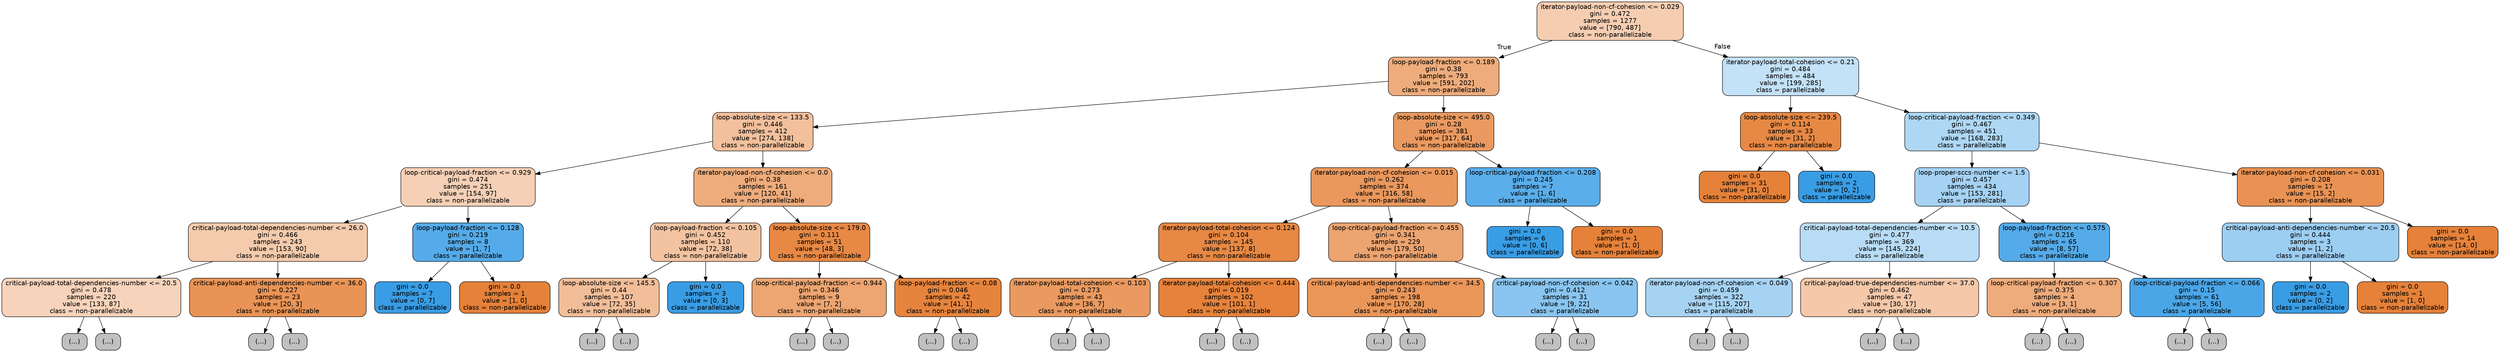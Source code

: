 digraph Tree {
node [shape=box, style="filled, rounded", color="black", fontname=helvetica] ;
edge [fontname=helvetica] ;
0 [label="iterator-payload-non-cf-cohesion <= 0.029\ngini = 0.472\nsamples = 1277\nvalue = [790, 487]\nclass = non-parallelizable", fillcolor="#e5813962"] ;
1 [label="loop-payload-fraction <= 0.189\ngini = 0.38\nsamples = 793\nvalue = [591, 202]\nclass = non-parallelizable", fillcolor="#e58139a8"] ;
0 -> 1 [labeldistance=2.5, labelangle=45, headlabel="True"] ;
2 [label="loop-absolute-size <= 133.5\ngini = 0.446\nsamples = 412\nvalue = [274, 138]\nclass = non-parallelizable", fillcolor="#e581397f"] ;
1 -> 2 ;
3 [label="loop-critical-payload-fraction <= 0.929\ngini = 0.474\nsamples = 251\nvalue = [154, 97]\nclass = non-parallelizable", fillcolor="#e581395e"] ;
2 -> 3 ;
4 [label="critical-payload-total-dependencies-number <= 26.0\ngini = 0.466\nsamples = 243\nvalue = [153, 90]\nclass = non-parallelizable", fillcolor="#e5813969"] ;
3 -> 4 ;
5 [label="critical-payload-total-dependencies-number <= 20.5\ngini = 0.478\nsamples = 220\nvalue = [133, 87]\nclass = non-parallelizable", fillcolor="#e5813958"] ;
4 -> 5 ;
6 [label="(...)", fillcolor="#C0C0C0"] ;
5 -> 6 ;
137 [label="(...)", fillcolor="#C0C0C0"] ;
5 -> 137 ;
140 [label="critical-payload-anti-dependencies-number <= 36.0\ngini = 0.227\nsamples = 23\nvalue = [20, 3]\nclass = non-parallelizable", fillcolor="#e58139d9"] ;
4 -> 140 ;
141 [label="(...)", fillcolor="#C0C0C0"] ;
140 -> 141 ;
150 [label="(...)", fillcolor="#C0C0C0"] ;
140 -> 150 ;
151 [label="loop-payload-fraction <= 0.128\ngini = 0.219\nsamples = 8\nvalue = [1, 7]\nclass = parallelizable", fillcolor="#399de5db"] ;
3 -> 151 ;
152 [label="gini = 0.0\nsamples = 7\nvalue = [0, 7]\nclass = parallelizable", fillcolor="#399de5ff"] ;
151 -> 152 ;
153 [label="gini = 0.0\nsamples = 1\nvalue = [1, 0]\nclass = non-parallelizable", fillcolor="#e58139ff"] ;
151 -> 153 ;
154 [label="iterator-payload-non-cf-cohesion <= 0.0\ngini = 0.38\nsamples = 161\nvalue = [120, 41]\nclass = non-parallelizable", fillcolor="#e58139a8"] ;
2 -> 154 ;
155 [label="loop-payload-fraction <= 0.105\ngini = 0.452\nsamples = 110\nvalue = [72, 38]\nclass = non-parallelizable", fillcolor="#e5813978"] ;
154 -> 155 ;
156 [label="loop-absolute-size <= 145.5\ngini = 0.44\nsamples = 107\nvalue = [72, 35]\nclass = non-parallelizable", fillcolor="#e5813983"] ;
155 -> 156 ;
157 [label="(...)", fillcolor="#C0C0C0"] ;
156 -> 157 ;
158 [label="(...)", fillcolor="#C0C0C0"] ;
156 -> 158 ;
231 [label="gini = 0.0\nsamples = 3\nvalue = [0, 3]\nclass = parallelizable", fillcolor="#399de5ff"] ;
155 -> 231 ;
232 [label="loop-absolute-size <= 179.0\ngini = 0.111\nsamples = 51\nvalue = [48, 3]\nclass = non-parallelizable", fillcolor="#e58139ef"] ;
154 -> 232 ;
233 [label="loop-critical-payload-fraction <= 0.944\ngini = 0.346\nsamples = 9\nvalue = [7, 2]\nclass = non-parallelizable", fillcolor="#e58139b6"] ;
232 -> 233 ;
234 [label="(...)", fillcolor="#C0C0C0"] ;
233 -> 234 ;
239 [label="(...)", fillcolor="#C0C0C0"] ;
233 -> 239 ;
240 [label="loop-payload-fraction <= 0.08\ngini = 0.046\nsamples = 42\nvalue = [41, 1]\nclass = non-parallelizable", fillcolor="#e58139f9"] ;
232 -> 240 ;
241 [label="(...)", fillcolor="#C0C0C0"] ;
240 -> 241 ;
242 [label="(...)", fillcolor="#C0C0C0"] ;
240 -> 242 ;
245 [label="loop-absolute-size <= 495.0\ngini = 0.28\nsamples = 381\nvalue = [317, 64]\nclass = non-parallelizable", fillcolor="#e58139cc"] ;
1 -> 245 ;
246 [label="iterator-payload-non-cf-cohesion <= 0.015\ngini = 0.262\nsamples = 374\nvalue = [316, 58]\nclass = non-parallelizable", fillcolor="#e58139d0"] ;
245 -> 246 ;
247 [label="iterator-payload-total-cohesion <= 0.124\ngini = 0.104\nsamples = 145\nvalue = [137, 8]\nclass = non-parallelizable", fillcolor="#e58139f0"] ;
246 -> 247 ;
248 [label="iterator-payload-total-cohesion <= 0.103\ngini = 0.273\nsamples = 43\nvalue = [36, 7]\nclass = non-parallelizable", fillcolor="#e58139cd"] ;
247 -> 248 ;
249 [label="(...)", fillcolor="#C0C0C0"] ;
248 -> 249 ;
254 [label="(...)", fillcolor="#C0C0C0"] ;
248 -> 254 ;
263 [label="iterator-payload-total-cohesion <= 0.444\ngini = 0.019\nsamples = 102\nvalue = [101, 1]\nclass = non-parallelizable", fillcolor="#e58139fc"] ;
247 -> 263 ;
264 [label="(...)", fillcolor="#C0C0C0"] ;
263 -> 264 ;
265 [label="(...)", fillcolor="#C0C0C0"] ;
263 -> 265 ;
268 [label="loop-critical-payload-fraction <= 0.455\ngini = 0.341\nsamples = 229\nvalue = [179, 50]\nclass = non-parallelizable", fillcolor="#e58139b8"] ;
246 -> 268 ;
269 [label="critical-payload-anti-dependencies-number <= 34.5\ngini = 0.243\nsamples = 198\nvalue = [170, 28]\nclass = non-parallelizable", fillcolor="#e58139d5"] ;
268 -> 269 ;
270 [label="(...)", fillcolor="#C0C0C0"] ;
269 -> 270 ;
321 [label="(...)", fillcolor="#C0C0C0"] ;
269 -> 321 ;
324 [label="critical-payload-non-cf-cohesion <= 0.042\ngini = 0.412\nsamples = 31\nvalue = [9, 22]\nclass = parallelizable", fillcolor="#399de597"] ;
268 -> 324 ;
325 [label="(...)", fillcolor="#C0C0C0"] ;
324 -> 325 ;
326 [label="(...)", fillcolor="#C0C0C0"] ;
324 -> 326 ;
333 [label="loop-critical-payload-fraction <= 0.208\ngini = 0.245\nsamples = 7\nvalue = [1, 6]\nclass = parallelizable", fillcolor="#399de5d4"] ;
245 -> 333 ;
334 [label="gini = 0.0\nsamples = 6\nvalue = [0, 6]\nclass = parallelizable", fillcolor="#399de5ff"] ;
333 -> 334 ;
335 [label="gini = 0.0\nsamples = 1\nvalue = [1, 0]\nclass = non-parallelizable", fillcolor="#e58139ff"] ;
333 -> 335 ;
336 [label="iterator-payload-total-cohesion <= 0.21\ngini = 0.484\nsamples = 484\nvalue = [199, 285]\nclass = parallelizable", fillcolor="#399de54d"] ;
0 -> 336 [labeldistance=2.5, labelangle=-45, headlabel="False"] ;
337 [label="loop-absolute-size <= 239.5\ngini = 0.114\nsamples = 33\nvalue = [31, 2]\nclass = non-parallelizable", fillcolor="#e58139ef"] ;
336 -> 337 ;
338 [label="gini = 0.0\nsamples = 31\nvalue = [31, 0]\nclass = non-parallelizable", fillcolor="#e58139ff"] ;
337 -> 338 ;
339 [label="gini = 0.0\nsamples = 2\nvalue = [0, 2]\nclass = parallelizable", fillcolor="#399de5ff"] ;
337 -> 339 ;
340 [label="loop-critical-payload-fraction <= 0.349\ngini = 0.467\nsamples = 451\nvalue = [168, 283]\nclass = parallelizable", fillcolor="#399de568"] ;
336 -> 340 ;
341 [label="loop-proper-sccs-number <= 1.5\ngini = 0.457\nsamples = 434\nvalue = [153, 281]\nclass = parallelizable", fillcolor="#399de574"] ;
340 -> 341 ;
342 [label="critical-payload-total-dependencies-number <= 10.5\ngini = 0.477\nsamples = 369\nvalue = [145, 224]\nclass = parallelizable", fillcolor="#399de55a"] ;
341 -> 342 ;
343 [label="iterator-payload-non-cf-cohesion <= 0.049\ngini = 0.459\nsamples = 322\nvalue = [115, 207]\nclass = parallelizable", fillcolor="#399de571"] ;
342 -> 343 ;
344 [label="(...)", fillcolor="#C0C0C0"] ;
343 -> 344 ;
437 [label="(...)", fillcolor="#C0C0C0"] ;
343 -> 437 ;
468 [label="critical-payload-true-dependencies-number <= 37.0\ngini = 0.462\nsamples = 47\nvalue = [30, 17]\nclass = non-parallelizable", fillcolor="#e581396e"] ;
342 -> 468 ;
469 [label="(...)", fillcolor="#C0C0C0"] ;
468 -> 469 ;
486 [label="(...)", fillcolor="#C0C0C0"] ;
468 -> 486 ;
487 [label="loop-payload-fraction <= 0.575\ngini = 0.216\nsamples = 65\nvalue = [8, 57]\nclass = parallelizable", fillcolor="#399de5db"] ;
341 -> 487 ;
488 [label="loop-critical-payload-fraction <= 0.307\ngini = 0.375\nsamples = 4\nvalue = [3, 1]\nclass = non-parallelizable", fillcolor="#e58139aa"] ;
487 -> 488 ;
489 [label="(...)", fillcolor="#C0C0C0"] ;
488 -> 489 ;
490 [label="(...)", fillcolor="#C0C0C0"] ;
488 -> 490 ;
491 [label="loop-critical-payload-fraction <= 0.066\ngini = 0.15\nsamples = 61\nvalue = [5, 56]\nclass = parallelizable", fillcolor="#399de5e8"] ;
487 -> 491 ;
492 [label="(...)", fillcolor="#C0C0C0"] ;
491 -> 492 ;
499 [label="(...)", fillcolor="#C0C0C0"] ;
491 -> 499 ;
500 [label="iterator-payload-non-cf-cohesion <= 0.031\ngini = 0.208\nsamples = 17\nvalue = [15, 2]\nclass = non-parallelizable", fillcolor="#e58139dd"] ;
340 -> 500 ;
501 [label="critical-payload-anti-dependencies-number <= 20.5\ngini = 0.444\nsamples = 3\nvalue = [1, 2]\nclass = parallelizable", fillcolor="#399de57f"] ;
500 -> 501 ;
502 [label="gini = 0.0\nsamples = 2\nvalue = [0, 2]\nclass = parallelizable", fillcolor="#399de5ff"] ;
501 -> 502 ;
503 [label="gini = 0.0\nsamples = 1\nvalue = [1, 0]\nclass = non-parallelizable", fillcolor="#e58139ff"] ;
501 -> 503 ;
504 [label="gini = 0.0\nsamples = 14\nvalue = [14, 0]\nclass = non-parallelizable", fillcolor="#e58139ff"] ;
500 -> 504 ;
}